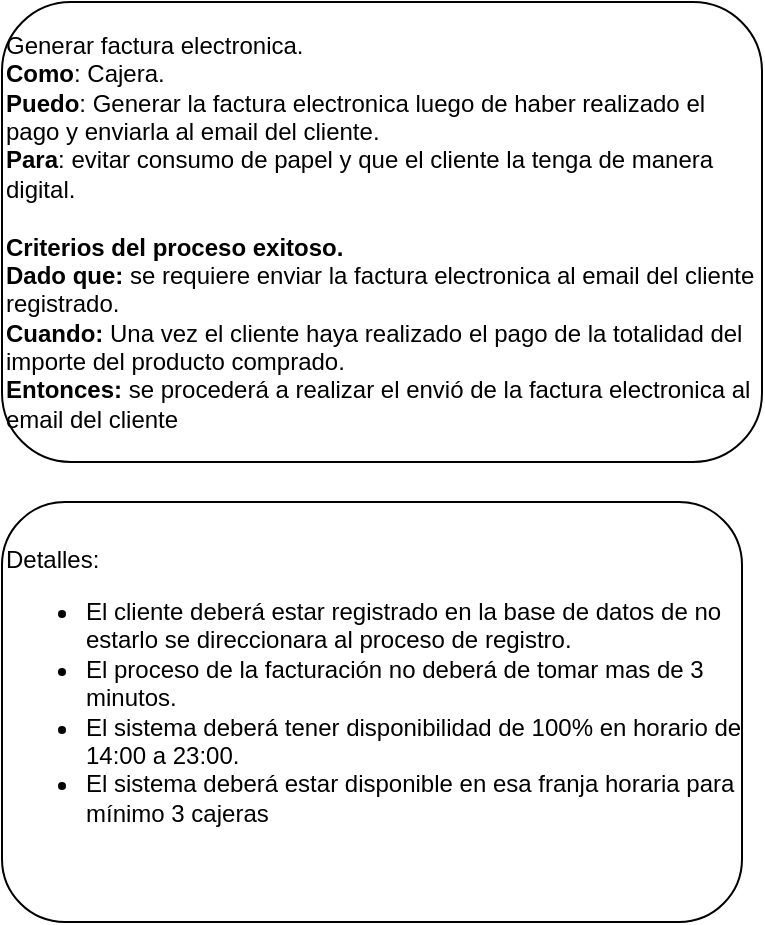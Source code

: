 <mxfile version="24.7.16">
  <diagram name="Page-1" id="Bw07yhYOKRx01iTGQyAX">
    <mxGraphModel dx="1461" dy="725" grid="1" gridSize="10" guides="1" tooltips="1" connect="1" arrows="1" fold="1" page="1" pageScale="1" pageWidth="850" pageHeight="1100" math="0" shadow="0">
      <root>
        <mxCell id="0" />
        <mxCell id="1" parent="0" />
        <mxCell id="HLTYISeHpDuDTqL1tOkz-1" value="Generar factura electronica.&lt;br&gt;&lt;b&gt;Como&lt;/b&gt;: Cajera.&lt;div&gt;&lt;b&gt;Puedo&lt;/b&gt;: Generar la factura electronica luego de haber realizado el pago y enviarla al email del cliente.&lt;br&gt;&lt;b&gt;Para&lt;/b&gt;: evitar consumo de papel y que el cliente la tenga de manera digital.&lt;br&gt;&lt;br&gt;&lt;/div&gt;&lt;div&gt;&lt;b&gt;Criterios del proceso exitoso.&lt;/b&gt;&lt;br&gt;&lt;b&gt;Dado que: &lt;/b&gt;se requiere enviar la factura electronica al email del cliente registrado.&lt;br&gt;&lt;b&gt;Cuando: &lt;/b&gt;Una vez el cliente haya realizado el pago de la totalidad del importe del producto comprado.&lt;br&gt;&lt;b&gt;Entonces: &lt;/b&gt;se procederá a realizar el envió de la factura electronica al email del cliente&lt;/div&gt;" style="rounded=1;whiteSpace=wrap;html=1;align=left;" vertex="1" parent="1">
          <mxGeometry x="50" y="170" width="380" height="230" as="geometry" />
        </mxCell>
        <mxCell id="HLTYISeHpDuDTqL1tOkz-2" value="Detalles:&lt;div&gt;&lt;ul&gt;&lt;li&gt;El cliente deberá estar registrado en la base de datos de no estarlo se direccionara al proceso de registro.&lt;/li&gt;&lt;li&gt;El proceso de la facturación no deberá de tomar mas de 3 minutos.&lt;/li&gt;&lt;li&gt;El sistema deberá tener disponibilidad de 100% en horario de 14:00 a 23:00.&lt;/li&gt;&lt;li&gt;El sistema deberá estar disponible en esa franja horaria para mínimo 3 cajeras&lt;/li&gt;&lt;/ul&gt;&lt;/div&gt;&lt;div&gt;&lt;br&gt;&lt;/div&gt;" style="rounded=1;whiteSpace=wrap;html=1;align=left;" vertex="1" parent="1">
          <mxGeometry x="50" y="420" width="370" height="210" as="geometry" />
        </mxCell>
      </root>
    </mxGraphModel>
  </diagram>
</mxfile>
